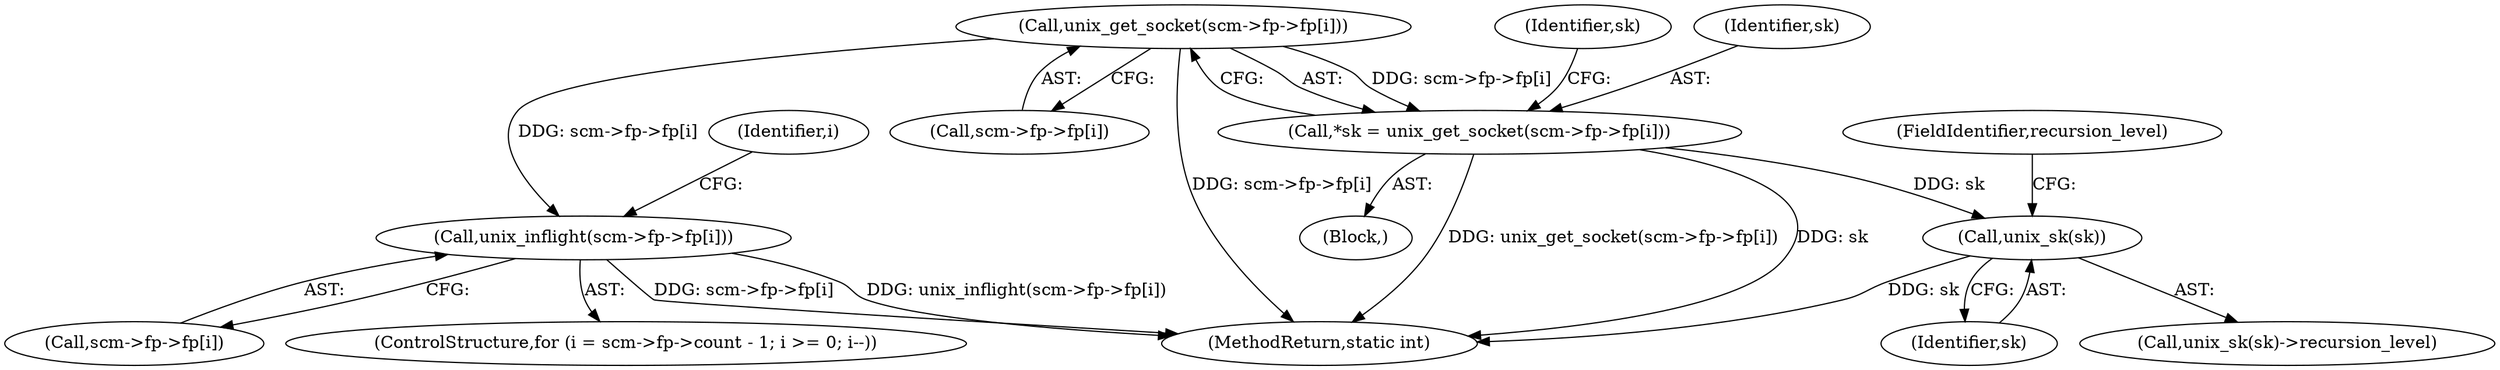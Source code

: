 digraph "0_linux_712f4aad406bb1ed67f3f98d04c044191f0ff593@API" {
"1000139" [label="(Call,unix_get_socket(scm->fp->fp[i]))"];
"1000137" [label="(Call,*sk = unix_get_socket(scm->fp->fp[i]))"];
"1000157" [label="(Call,unix_sk(sk))"];
"1000201" [label="(Call,unix_inflight(scm->fp->fp[i]))"];
"1000211" [label="(MethodReturn,static int)"];
"1000201" [label="(Call,unix_inflight(scm->fp->fp[i]))"];
"1000139" [label="(Call,unix_get_socket(scm->fp->fp[i]))"];
"1000157" [label="(Call,unix_sk(sk))"];
"1000159" [label="(FieldIdentifier,recursion_level)"];
"1000140" [label="(Call,scm->fp->fp[i])"];
"1000158" [label="(Identifier,sk)"];
"1000156" [label="(Call,unix_sk(sk)->recursion_level)"];
"1000186" [label="(ControlStructure,for (i = scm->fp->count - 1; i >= 0; i--))"];
"1000148" [label="(Identifier,sk)"];
"1000202" [label="(Call,scm->fp->fp[i])"];
"1000138" [label="(Identifier,sk)"];
"1000135" [label="(Block,)"];
"1000137" [label="(Call,*sk = unix_get_socket(scm->fp->fp[i]))"];
"1000200" [label="(Identifier,i)"];
"1000139" -> "1000137"  [label="AST: "];
"1000139" -> "1000140"  [label="CFG: "];
"1000140" -> "1000139"  [label="AST: "];
"1000137" -> "1000139"  [label="CFG: "];
"1000139" -> "1000211"  [label="DDG: scm->fp->fp[i]"];
"1000139" -> "1000137"  [label="DDG: scm->fp->fp[i]"];
"1000139" -> "1000201"  [label="DDG: scm->fp->fp[i]"];
"1000137" -> "1000135"  [label="AST: "];
"1000138" -> "1000137"  [label="AST: "];
"1000148" -> "1000137"  [label="CFG: "];
"1000137" -> "1000211"  [label="DDG: unix_get_socket(scm->fp->fp[i])"];
"1000137" -> "1000211"  [label="DDG: sk"];
"1000137" -> "1000157"  [label="DDG: sk"];
"1000157" -> "1000156"  [label="AST: "];
"1000157" -> "1000158"  [label="CFG: "];
"1000158" -> "1000157"  [label="AST: "];
"1000159" -> "1000157"  [label="CFG: "];
"1000157" -> "1000211"  [label="DDG: sk"];
"1000201" -> "1000186"  [label="AST: "];
"1000201" -> "1000202"  [label="CFG: "];
"1000202" -> "1000201"  [label="AST: "];
"1000200" -> "1000201"  [label="CFG: "];
"1000201" -> "1000211"  [label="DDG: unix_inflight(scm->fp->fp[i])"];
"1000201" -> "1000211"  [label="DDG: scm->fp->fp[i]"];
}
